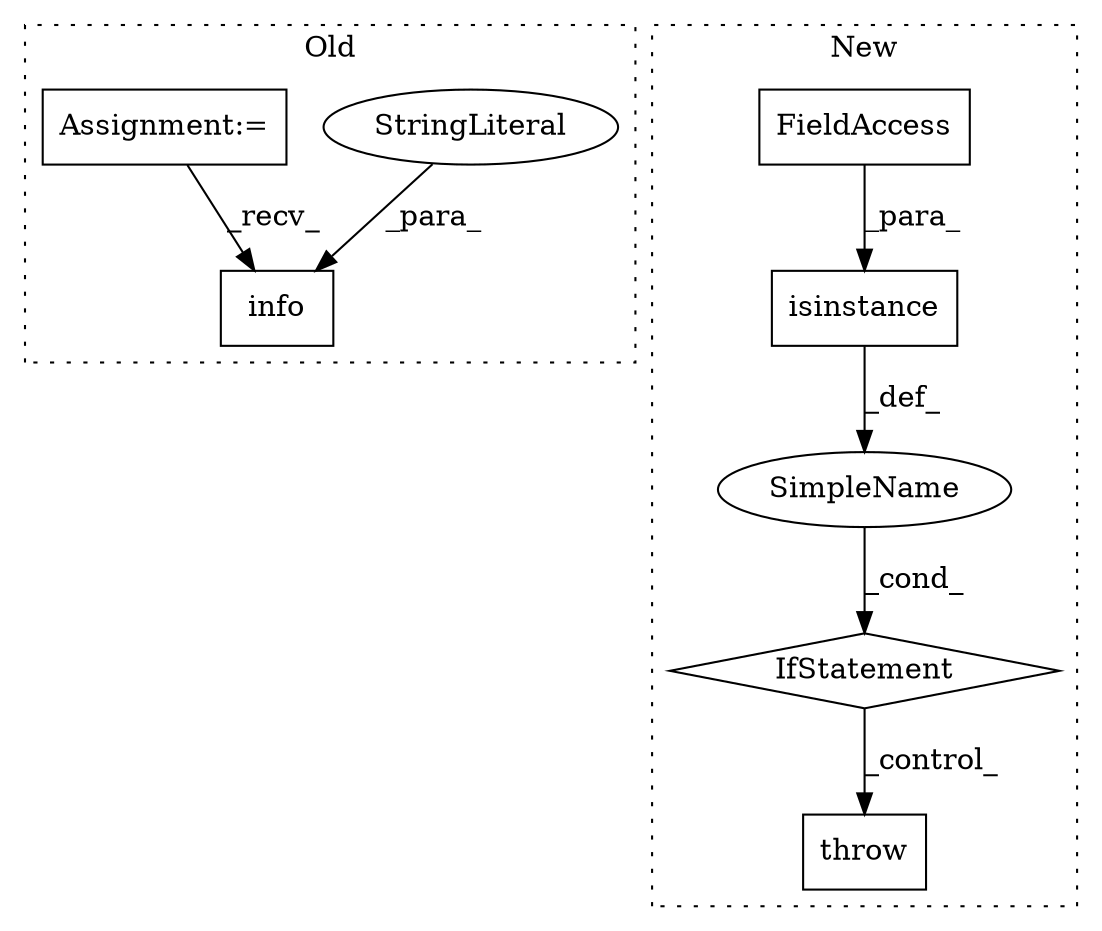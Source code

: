 digraph G {
subgraph cluster0 {
1 [label="info" a="32" s="2739,2788" l="5,1" shape="box"];
4 [label="StringLiteral" a="45" s="2744" l="30" shape="ellipse"];
8 [label="Assignment:=" a="7" s="704" l="7" shape="box"];
label = "Old";
style="dotted";
}
subgraph cluster1 {
2 [label="isinstance" a="32" s="1996,2038" l="11,1" shape="box"];
3 [label="IfStatement" a="25" s="1991,2039" l="4,2" shape="diamond"];
5 [label="FieldAccess" a="22" s="2019" l="19" shape="box"];
6 [label="SimpleName" a="42" s="" l="" shape="ellipse"];
7 [label="throw" a="53" s="2049" l="6" shape="box"];
label = "New";
style="dotted";
}
2 -> 6 [label="_def_"];
3 -> 7 [label="_control_"];
4 -> 1 [label="_para_"];
5 -> 2 [label="_para_"];
6 -> 3 [label="_cond_"];
8 -> 1 [label="_recv_"];
}